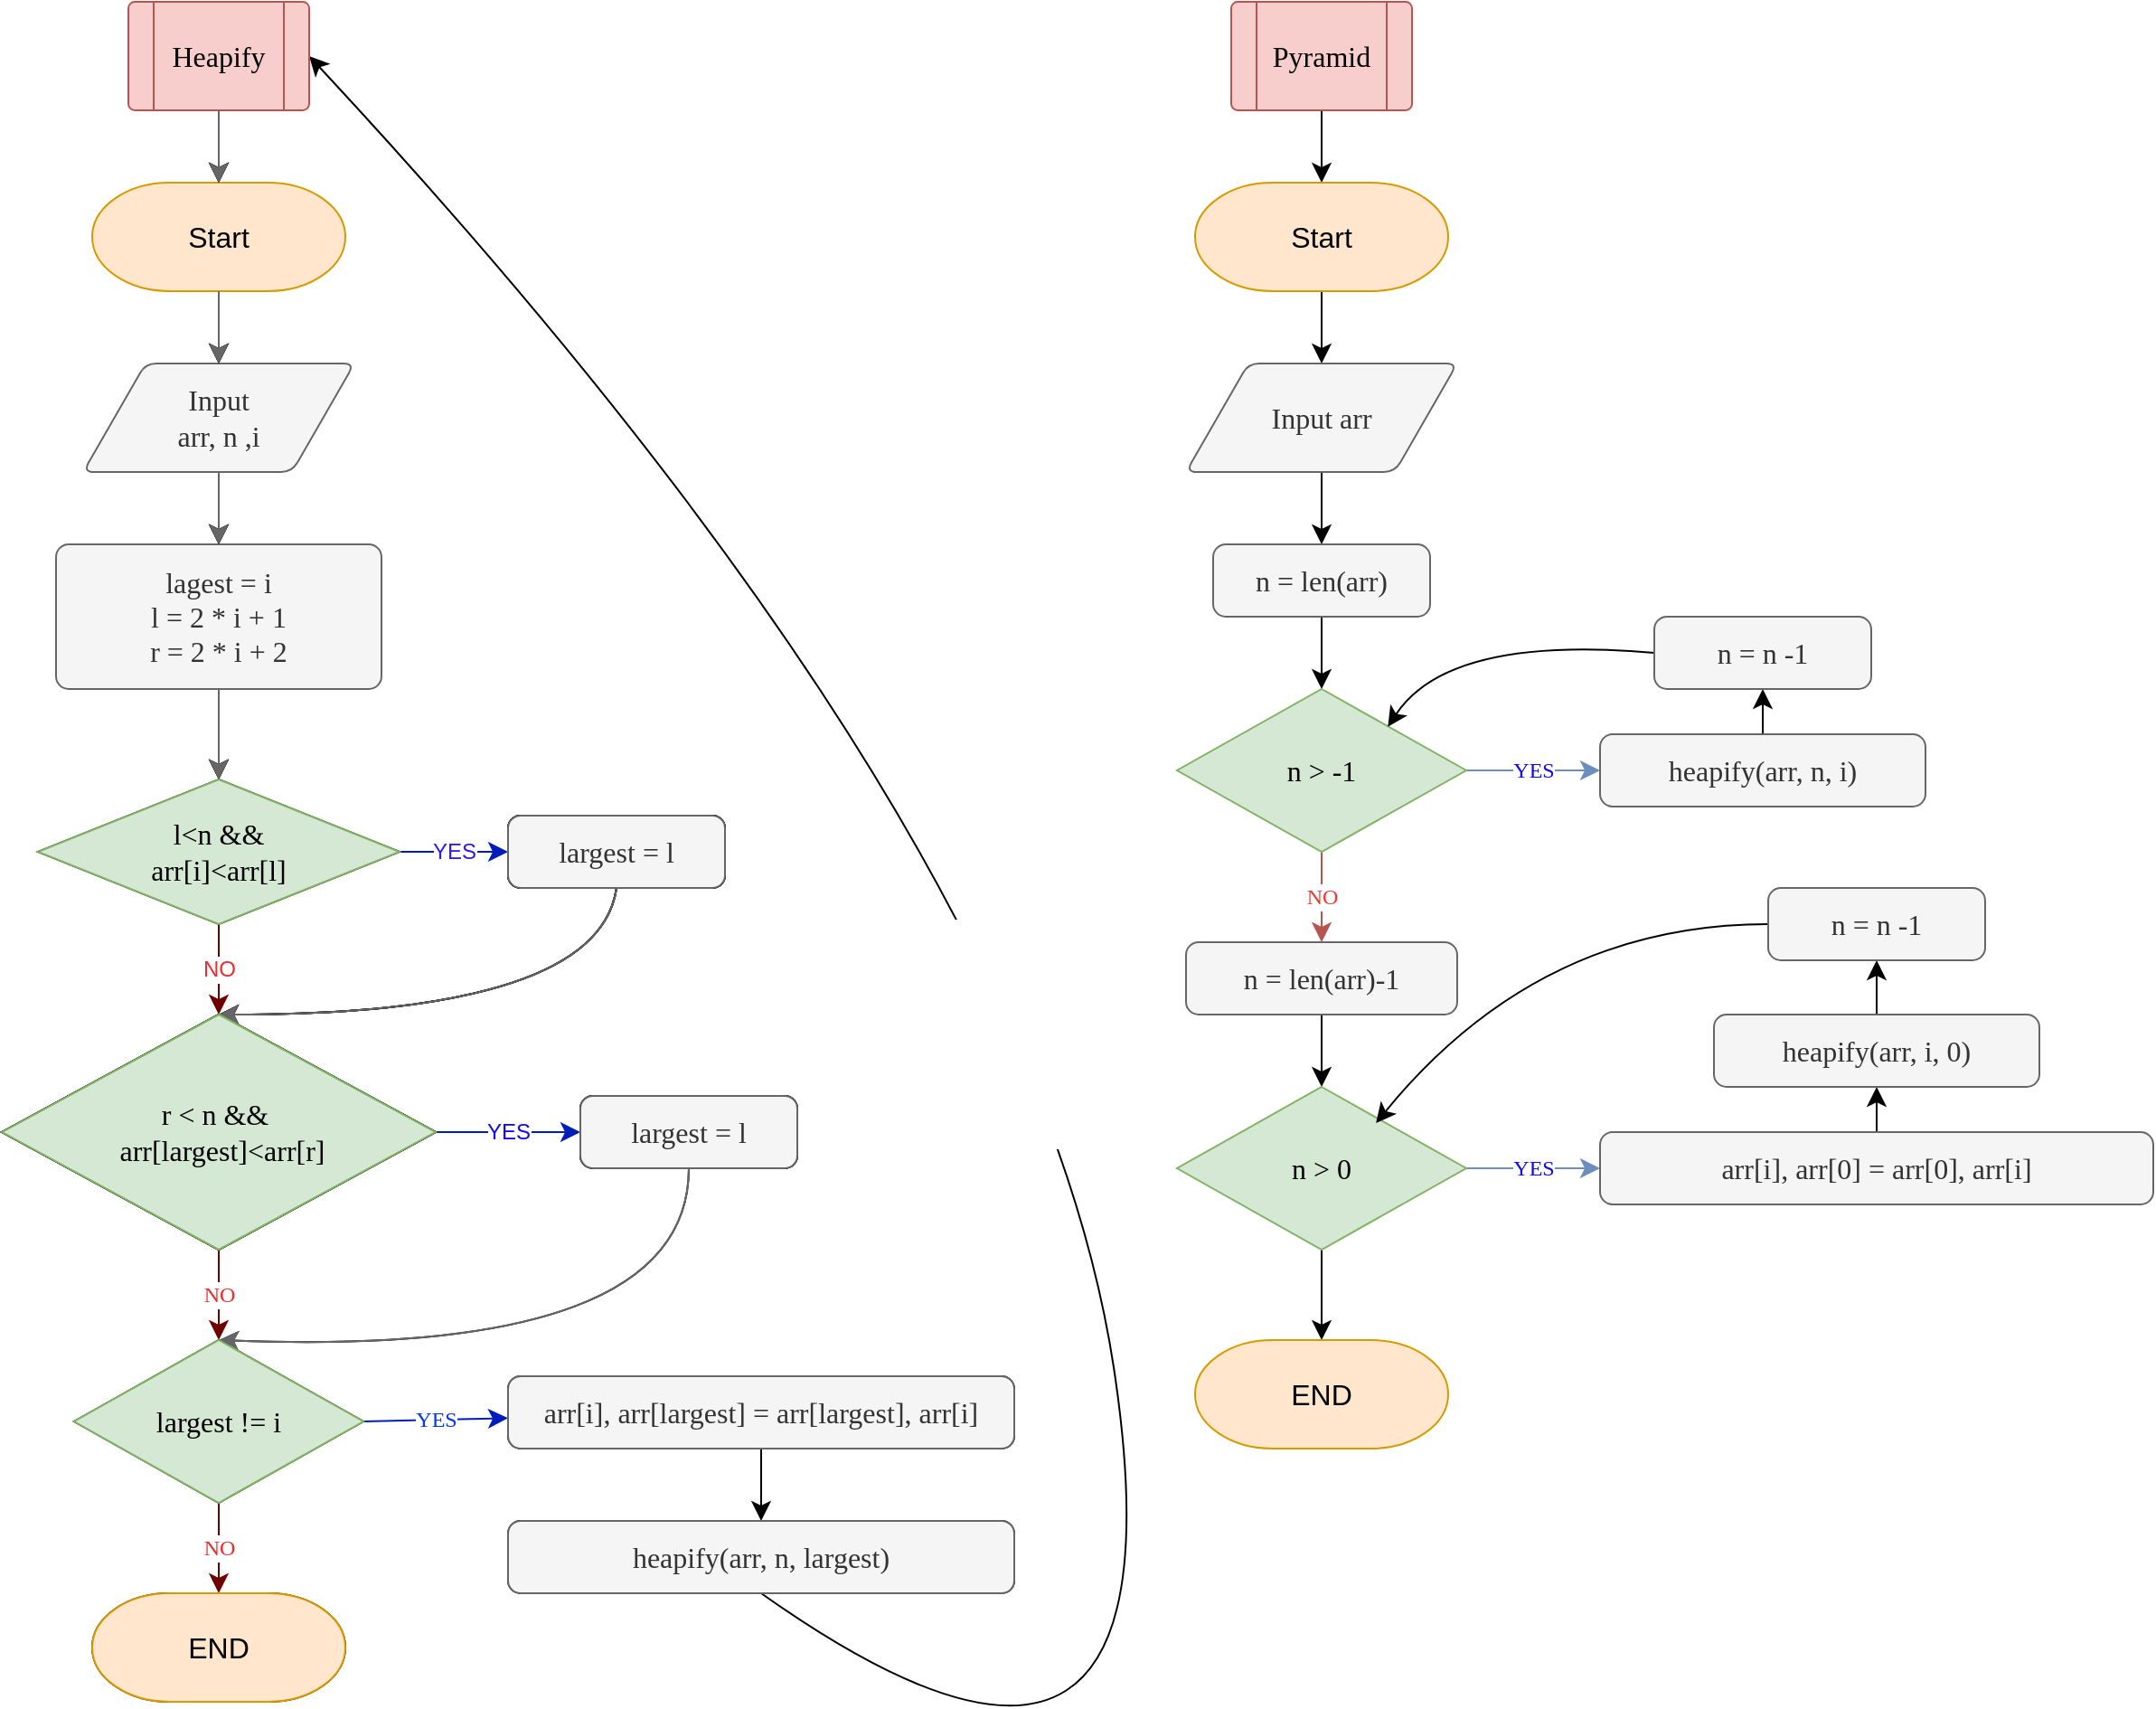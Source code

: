 <mxfile version="20.8.16" type="device"><diagram name="Страница 1" id="ERik4HALhELHMUYc3wik"><mxGraphModel dx="2736" dy="1307" grid="1" gridSize="10" guides="1" tooltips="1" connect="1" arrows="1" fold="1" page="1" pageScale="1" pageWidth="827" pageHeight="1169" math="0" shadow="0"><root><mxCell id="0"/><mxCell id="1" parent="0"/><mxCell id="luOi1I3FsapnikAJsjMC-7" style="edgeStyle=none;curved=1;rounded=1;orthogonalLoop=1;jettySize=auto;html=1;exitX=0.5;exitY=1;exitDx=0;exitDy=0;exitPerimeter=0;fontFamily=Lucida Console;fontSize=12;startSize=8;endSize=8;strokeWidth=1;" edge="1" parent="1" source="luOi1I3FsapnikAJsjMC-3" target="luOi1I3FsapnikAJsjMC-6"><mxGeometry relative="1" as="geometry"/></mxCell><mxCell id="luOi1I3FsapnikAJsjMC-3" value="Start" style="strokeWidth=1;html=1;shape=mxgraph.flowchart.terminator;whiteSpace=wrap;fontSize=16;rounded=1;fillColor=#ffe6cc;strokeColor=#d79b00;" vertex="1" parent="1"><mxGeometry x="-550" y="170" width="140" height="60" as="geometry"/></mxCell><mxCell id="luOi1I3FsapnikAJsjMC-9" style="edgeStyle=none;curved=1;rounded=1;orthogonalLoop=1;jettySize=auto;html=1;exitX=0.5;exitY=1;exitDx=0;exitDy=0;entryX=0.5;entryY=0;entryDx=0;entryDy=0;fontFamily=Lucida Console;fontSize=12;startSize=8;endSize=8;strokeWidth=1;" edge="1" parent="1" source="luOi1I3FsapnikAJsjMC-6" target="luOi1I3FsapnikAJsjMC-8"><mxGeometry relative="1" as="geometry"/></mxCell><mxCell id="luOi1I3FsapnikAJsjMC-6" value="Input&lt;br&gt;arr, n ,i" style="shape=parallelogram;html=1;strokeWidth=1;perimeter=parallelogramPerimeter;whiteSpace=wrap;rounded=1;arcSize=12;size=0.23;fontFamily=Lucida Console;fontSize=16;fillColor=#f5f5f5;strokeColor=#666666;fontColor=#333333;" vertex="1" parent="1"><mxGeometry x="-555" y="270" width="150" height="60" as="geometry"/></mxCell><mxCell id="luOi1I3FsapnikAJsjMC-12" style="edgeStyle=none;curved=1;rounded=1;orthogonalLoop=1;jettySize=auto;html=1;exitX=0.5;exitY=1;exitDx=0;exitDy=0;fontSize=12;startSize=8;endSize=8;strokeWidth=1;" edge="1" parent="1" source="luOi1I3FsapnikAJsjMC-8" target="luOi1I3FsapnikAJsjMC-11"><mxGeometry relative="1" as="geometry"/></mxCell><mxCell id="luOi1I3FsapnikAJsjMC-8" value="lagest = i&lt;br&gt;l = 2 * i + 1&lt;br&gt;r = 2 * i + 2" style="rounded=1;whiteSpace=wrap;html=1;absoluteArcSize=1;arcSize=14;strokeWidth=1;fontFamily=Lucida Console;fontSize=16;fillColor=#f5f5f5;strokeColor=#666666;fontColor=#333333;" vertex="1" parent="1"><mxGeometry x="-570" y="370" width="180" height="80" as="geometry"/></mxCell><mxCell id="luOi1I3FsapnikAJsjMC-14" value="YES" style="edgeStyle=none;curved=1;rounded=1;orthogonalLoop=1;jettySize=auto;html=1;exitX=1;exitY=0.5;exitDx=0;exitDy=0;exitPerimeter=0;fontSize=12;startSize=8;endSize=8;fillColor=#0050ef;strokeColor=#001DBC;fontColor=#301AF0;strokeWidth=1;" edge="1" parent="1" source="luOi1I3FsapnikAJsjMC-11" target="luOi1I3FsapnikAJsjMC-13"><mxGeometry relative="1" as="geometry"/></mxCell><mxCell id="luOi1I3FsapnikAJsjMC-18" value="NO" style="edgeStyle=none;curved=1;rounded=1;orthogonalLoop=1;jettySize=auto;html=1;exitX=0.5;exitY=1;exitDx=0;exitDy=0;exitPerimeter=0;fontSize=12;startSize=8;endSize=8;fillColor=#a20025;strokeColor=#6F0000;fontColor=#F02B2B;strokeWidth=1;" edge="1" parent="1" source="luOi1I3FsapnikAJsjMC-11" target="luOi1I3FsapnikAJsjMC-16"><mxGeometry relative="1" as="geometry"/></mxCell><mxCell id="luOi1I3FsapnikAJsjMC-11" value="&lt;div&gt;l&amp;lt;n &amp;amp;&amp;amp;&lt;/div&gt;&lt;div&gt;arr[i]&amp;lt;arr[l]&lt;/div&gt;" style="strokeWidth=1;html=1;shape=mxgraph.flowchart.decision;whiteSpace=wrap;rounded=1;fontSize=16;fontFamily=Lucida Console;" vertex="1" parent="1"><mxGeometry x="-580" y="500" width="200" height="80" as="geometry"/></mxCell><mxCell id="luOi1I3FsapnikAJsjMC-19" style="edgeStyle=none;curved=1;rounded=1;orthogonalLoop=1;jettySize=auto;html=1;exitX=0.5;exitY=1;exitDx=0;exitDy=0;entryX=0.5;entryY=0;entryDx=0;entryDy=0;entryPerimeter=0;fontSize=12;startSize=8;endSize=8;strokeWidth=1;" edge="1" parent="1" source="luOi1I3FsapnikAJsjMC-13" target="luOi1I3FsapnikAJsjMC-16"><mxGeometry relative="1" as="geometry"><Array as="points"><mxPoint x="-270" y="630"/></Array></mxGeometry></mxCell><mxCell id="luOi1I3FsapnikAJsjMC-13" value="largest = l" style="rounded=1;whiteSpace=wrap;html=1;absoluteArcSize=1;arcSize=14;strokeWidth=1;fontSize=16;fontFamily=Lucida Console;" vertex="1" parent="1"><mxGeometry x="-320" y="520" width="120" height="40" as="geometry"/></mxCell><mxCell id="luOi1I3FsapnikAJsjMC-15" value="YES" style="edgeStyle=none;curved=1;rounded=1;orthogonalLoop=1;jettySize=auto;html=1;exitX=1;exitY=0.5;exitDx=0;exitDy=0;exitPerimeter=0;fontSize=12;startSize=8;endSize=8;fontColor=#110AF0;fillColor=#0050ef;strokeColor=#001DBC;strokeWidth=1;" edge="1" source="luOi1I3FsapnikAJsjMC-16" target="luOi1I3FsapnikAJsjMC-17" parent="1"><mxGeometry relative="1" as="geometry"/></mxCell><mxCell id="luOi1I3FsapnikAJsjMC-22" value="NO" style="edgeStyle=none;curved=1;rounded=1;orthogonalLoop=1;jettySize=auto;html=1;exitX=0.5;exitY=1;exitDx=0;exitDy=0;exitPerimeter=0;strokeWidth=1;fontFamily=Lucida Console;fontSize=12;fontColor=#F02B2B;startSize=8;endSize=8;fillColor=#a20025;strokeColor=#6F0000;" edge="1" parent="1" source="luOi1I3FsapnikAJsjMC-16" target="luOi1I3FsapnikAJsjMC-20"><mxGeometry relative="1" as="geometry"/></mxCell><mxCell id="luOi1I3FsapnikAJsjMC-16" value="&lt;div&gt;r &amp;lt; n &amp;amp;&amp;amp;&amp;nbsp;&lt;/div&gt;&lt;div&gt;&amp;nbsp;arr[largest]&amp;lt;arr[r]&lt;/div&gt;" style="strokeWidth=1;html=1;shape=mxgraph.flowchart.decision;whiteSpace=wrap;rounded=1;fontSize=16;fontFamily=Lucida Console;" vertex="1" parent="1"><mxGeometry x="-600" y="630" width="240" height="130" as="geometry"/></mxCell><mxCell id="luOi1I3FsapnikAJsjMC-21" style="edgeStyle=none;curved=1;rounded=1;orthogonalLoop=1;jettySize=auto;html=1;exitX=0.5;exitY=1;exitDx=0;exitDy=0;entryX=0.5;entryY=0;entryDx=0;entryDy=0;entryPerimeter=0;strokeWidth=1;fontFamily=Lucida Console;fontSize=12;fontColor=#F02B2B;startSize=8;endSize=8;" edge="1" parent="1" source="luOi1I3FsapnikAJsjMC-17" target="luOi1I3FsapnikAJsjMC-20"><mxGeometry relative="1" as="geometry"><Array as="points"><mxPoint x="-220" y="820"/></Array></mxGeometry></mxCell><mxCell id="luOi1I3FsapnikAJsjMC-17" value="largest = l" style="rounded=1;whiteSpace=wrap;html=1;absoluteArcSize=1;arcSize=14;strokeWidth=1;fontSize=16;fontFamily=Lucida Console;" vertex="1" parent="1"><mxGeometry x="-280" y="675" width="120" height="40" as="geometry"/></mxCell><mxCell id="luOi1I3FsapnikAJsjMC-28" value="YES" style="edgeStyle=none;curved=1;rounded=1;orthogonalLoop=1;jettySize=auto;html=1;exitX=1;exitY=0.5;exitDx=0;exitDy=0;exitPerimeter=0;strokeWidth=1;fontFamily=Lucida Console;fontSize=12;fontColor=#0038F0;startSize=8;endSize=8;fillColor=#0050ef;strokeColor=#001DBC;" edge="1" parent="1" source="luOi1I3FsapnikAJsjMC-20" target="luOi1I3FsapnikAJsjMC-23"><mxGeometry relative="1" as="geometry"/></mxCell><mxCell id="luOi1I3FsapnikAJsjMC-31" value="NO" style="edgeStyle=none;curved=1;rounded=1;orthogonalLoop=1;jettySize=auto;html=1;exitX=0.5;exitY=1;exitDx=0;exitDy=0;exitPerimeter=0;strokeWidth=1;fontFamily=Lucida Console;fontSize=12;fontColor=#F02B2B;startSize=8;endSize=8;fillColor=#a20025;strokeColor=#6F0000;" edge="1" parent="1" source="luOi1I3FsapnikAJsjMC-20" target="luOi1I3FsapnikAJsjMC-29"><mxGeometry relative="1" as="geometry"/></mxCell><mxCell id="luOi1I3FsapnikAJsjMC-20" value="&lt;div&gt;largest != i&lt;/div&gt;" style="strokeWidth=1;html=1;shape=mxgraph.flowchart.decision;whiteSpace=wrap;rounded=1;fontSize=16;fontFamily=Lucida Console;" vertex="1" parent="1"><mxGeometry x="-560" y="810" width="160" height="90" as="geometry"/></mxCell><mxCell id="luOi1I3FsapnikAJsjMC-26" style="edgeStyle=none;curved=1;rounded=1;orthogonalLoop=1;jettySize=auto;html=1;exitX=0.5;exitY=1;exitDx=0;exitDy=0;strokeWidth=1;fontFamily=Lucida Console;fontSize=12;fontColor=#F02B2B;startSize=8;endSize=8;" edge="1" parent="1" source="luOi1I3FsapnikAJsjMC-23" target="luOi1I3FsapnikAJsjMC-24"><mxGeometry relative="1" as="geometry"/></mxCell><mxCell id="luOi1I3FsapnikAJsjMC-23" value="arr[i], arr[largest] = arr[largest], arr[i]" style="rounded=1;whiteSpace=wrap;html=1;absoluteArcSize=1;arcSize=14;strokeWidth=1;fontSize=16;fontFamily=Lucida Console;" vertex="1" parent="1"><mxGeometry x="-320" y="830" width="280" height="40" as="geometry"/></mxCell><mxCell id="luOi1I3FsapnikAJsjMC-40" style="edgeStyle=none;curved=1;rounded=1;orthogonalLoop=1;jettySize=auto;html=1;exitX=0.5;exitY=1;exitDx=0;exitDy=0;entryX=1;entryY=0.5;entryDx=0;entryDy=0;strokeWidth=1;fontFamily=Lucida Console;fontSize=12;fontColor=#F0F0F0;startSize=8;endSize=8;" edge="1" parent="1" source="luOi1I3FsapnikAJsjMC-24" target="luOi1I3FsapnikAJsjMC-32"><mxGeometry relative="1" as="geometry"><Array as="points"><mxPoint x="60" y="1120"/><mxPoint x="-30" y="530"/></Array></mxGeometry></mxCell><mxCell id="luOi1I3FsapnikAJsjMC-24" value="&lt;div&gt;heapify(arr, n, largest)&lt;/div&gt;" style="rounded=1;whiteSpace=wrap;html=1;absoluteArcSize=1;arcSize=14;strokeWidth=1;fontSize=16;fontFamily=Lucida Console;" vertex="1" parent="1"><mxGeometry x="-320" y="910" width="280" height="40" as="geometry"/></mxCell><mxCell id="luOi1I3FsapnikAJsjMC-29" value="END" style="strokeWidth=1;html=1;shape=mxgraph.flowchart.terminator;whiteSpace=wrap;fontSize=16;rounded=1;" vertex="1" parent="1"><mxGeometry x="-550" y="950" width="140" height="60" as="geometry"/></mxCell><mxCell id="luOi1I3FsapnikAJsjMC-36" style="edgeStyle=none;curved=1;rounded=1;orthogonalLoop=1;jettySize=auto;html=1;exitX=0.5;exitY=1;exitDx=0;exitDy=0;strokeWidth=1;fontFamily=Lucida Console;fontSize=12;fontColor=#F02B2B;startSize=8;endSize=8;" edge="1" parent="1" source="luOi1I3FsapnikAJsjMC-32" target="luOi1I3FsapnikAJsjMC-3"><mxGeometry relative="1" as="geometry"/></mxCell><mxCell id="luOi1I3FsapnikAJsjMC-32" value="" style="verticalLabelPosition=bottom;verticalAlign=top;html=1;shape=process;whiteSpace=wrap;rounded=1;size=0.14;arcSize=6;strokeWidth=1;fontFamily=Lucida Console;fontSize=16;fillColor=#f8cecc;strokeColor=#b85450;" vertex="1" parent="1"><mxGeometry x="-530" y="70" width="100" height="60" as="geometry"/></mxCell><mxCell id="luOi1I3FsapnikAJsjMC-38" value="Heapify" style="text;strokeColor=none;fillColor=none;html=1;align=center;verticalAlign=middle;whiteSpace=wrap;rounded=0;fontSize=16;fontFamily=Lucida Console;fontColor=#000000;" vertex="1" parent="1"><mxGeometry x="-510" y="85" width="60" height="30" as="geometry"/></mxCell><mxCell id="luOi1I3FsapnikAJsjMC-41" style="edgeStyle=none;curved=1;rounded=1;orthogonalLoop=1;jettySize=auto;html=1;exitX=0.5;exitY=1;exitDx=0;exitDy=0;exitPerimeter=0;fontFamily=Lucida Console;fontSize=12;startSize=8;endSize=8;strokeWidth=1;" edge="1" parent="1"><mxGeometry relative="1" as="geometry"><mxPoint x="-480" y="230" as="sourcePoint"/><mxPoint x="-480" y="270" as="targetPoint"/></mxGeometry></mxCell><mxCell id="luOi1I3FsapnikAJsjMC-42" style="edgeStyle=none;curved=1;rounded=1;orthogonalLoop=1;jettySize=auto;html=1;exitX=0.5;exitY=1;exitDx=0;exitDy=0;entryX=0.5;entryY=0;entryDx=0;entryDy=0;fontFamily=Lucida Console;fontSize=12;startSize=8;endSize=8;strokeWidth=1;" edge="1" parent="1"><mxGeometry relative="1" as="geometry"><mxPoint x="-480" y="330" as="sourcePoint"/><mxPoint x="-480" y="370" as="targetPoint"/></mxGeometry></mxCell><mxCell id="luOi1I3FsapnikAJsjMC-43" style="edgeStyle=none;curved=1;rounded=1;orthogonalLoop=1;jettySize=auto;html=1;exitX=0.5;exitY=1;exitDx=0;exitDy=0;fontSize=12;startSize=8;endSize=8;strokeWidth=1;" edge="1" parent="1"><mxGeometry relative="1" as="geometry"><mxPoint x="-480" y="450" as="sourcePoint"/><mxPoint x="-480" y="500" as="targetPoint"/></mxGeometry></mxCell><mxCell id="luOi1I3FsapnikAJsjMC-44" style="edgeStyle=none;curved=1;rounded=1;orthogonalLoop=1;jettySize=auto;html=1;exitX=0.5;exitY=1;exitDx=0;exitDy=0;strokeWidth=1;fontFamily=Lucida Console;fontSize=12;fontColor=#F02B2B;startSize=8;endSize=8;" edge="1" parent="1"><mxGeometry relative="1" as="geometry"><mxPoint x="-480" y="130" as="sourcePoint"/><mxPoint x="-480" y="170" as="targetPoint"/></mxGeometry></mxCell><mxCell id="luOi1I3FsapnikAJsjMC-45" value="largest = l" style="rounded=1;whiteSpace=wrap;html=1;absoluteArcSize=1;arcSize=14;strokeWidth=1;fontSize=16;fontFamily=Lucida Console;" vertex="1" parent="1"><mxGeometry x="-320" y="520" width="120" height="40" as="geometry"/></mxCell><mxCell id="luOi1I3FsapnikAJsjMC-46" style="edgeStyle=none;curved=1;rounded=1;orthogonalLoop=1;jettySize=auto;html=1;exitX=0.5;exitY=1;exitDx=0;exitDy=0;entryX=0.5;entryY=0;entryDx=0;entryDy=0;entryPerimeter=0;fontSize=12;startSize=8;endSize=8;strokeWidth=1;" edge="1" source="luOi1I3FsapnikAJsjMC-45" target="luOi1I3FsapnikAJsjMC-47" parent="1"><mxGeometry relative="1" as="geometry"><Array as="points"><mxPoint x="-270" y="630"/></Array></mxGeometry></mxCell><mxCell id="luOi1I3FsapnikAJsjMC-47" value="&lt;div&gt;r &amp;lt; n &amp;amp;&amp;amp;&amp;nbsp;&lt;/div&gt;&lt;div&gt;&amp;nbsp;arr[largest]&amp;lt;arr[r]&lt;/div&gt;" style="strokeWidth=1;html=1;shape=mxgraph.flowchart.decision;whiteSpace=wrap;rounded=1;fontSize=16;fontFamily=Lucida Console;" vertex="1" parent="1"><mxGeometry x="-600" y="630" width="240" height="130" as="geometry"/></mxCell><mxCell id="luOi1I3FsapnikAJsjMC-48" style="edgeStyle=none;curved=1;rounded=1;orthogonalLoop=1;jettySize=auto;html=1;exitX=0.5;exitY=1;exitDx=0;exitDy=0;exitPerimeter=0;fontFamily=Lucida Console;fontSize=12;startSize=8;endSize=8;strokeWidth=1;" edge="1" parent="1"><mxGeometry relative="1" as="geometry"><mxPoint x="-480" y="230" as="sourcePoint"/><mxPoint x="-480" y="270" as="targetPoint"/></mxGeometry></mxCell><mxCell id="luOi1I3FsapnikAJsjMC-49" style="edgeStyle=none;curved=1;rounded=1;orthogonalLoop=1;jettySize=auto;html=1;exitX=0.5;exitY=1;exitDx=0;exitDy=0;entryX=0.5;entryY=0;entryDx=0;entryDy=0;fontFamily=Lucida Console;fontSize=12;startSize=8;endSize=8;strokeWidth=1;" edge="1" parent="1"><mxGeometry relative="1" as="geometry"><mxPoint x="-480" y="330" as="sourcePoint"/><mxPoint x="-480" y="370" as="targetPoint"/></mxGeometry></mxCell><mxCell id="luOi1I3FsapnikAJsjMC-50" style="edgeStyle=none;curved=1;rounded=1;orthogonalLoop=1;jettySize=auto;html=1;exitX=0.5;exitY=1;exitDx=0;exitDy=0;fontSize=12;startSize=8;endSize=8;strokeWidth=1;" edge="1" parent="1"><mxGeometry relative="1" as="geometry"><mxPoint x="-480" y="450" as="sourcePoint"/><mxPoint x="-480" y="500" as="targetPoint"/></mxGeometry></mxCell><mxCell id="luOi1I3FsapnikAJsjMC-51" style="edgeStyle=none;curved=1;rounded=1;orthogonalLoop=1;jettySize=auto;html=1;exitX=0.5;exitY=1;exitDx=0;exitDy=0;strokeWidth=1;fontFamily=Lucida Console;fontSize=12;fontColor=#F02B2B;startSize=8;endSize=8;" edge="1" parent="1"><mxGeometry relative="1" as="geometry"><mxPoint x="-480" y="130" as="sourcePoint"/><mxPoint x="-480" y="170" as="targetPoint"/></mxGeometry></mxCell><mxCell id="luOi1I3FsapnikAJsjMC-52" value="largest = l" style="rounded=1;whiteSpace=wrap;html=1;absoluteArcSize=1;arcSize=14;strokeWidth=1;fontSize=16;fontFamily=Lucida Console;" vertex="1" parent="1"><mxGeometry x="-320" y="520" width="120" height="40" as="geometry"/></mxCell><mxCell id="luOi1I3FsapnikAJsjMC-53" style="edgeStyle=none;curved=1;rounded=1;orthogonalLoop=1;jettySize=auto;html=1;exitX=0.5;exitY=1;exitDx=0;exitDy=0;entryX=0.5;entryY=0;entryDx=0;entryDy=0;entryPerimeter=0;fontSize=12;startSize=8;endSize=8;strokeWidth=1;" edge="1" source="luOi1I3FsapnikAJsjMC-52" target="luOi1I3FsapnikAJsjMC-54" parent="1"><mxGeometry relative="1" as="geometry"><Array as="points"><mxPoint x="-270" y="630"/></Array></mxGeometry></mxCell><mxCell id="luOi1I3FsapnikAJsjMC-54" value="&lt;div&gt;r &amp;lt; n &amp;amp;&amp;amp;&amp;nbsp;&lt;/div&gt;&lt;div&gt;&amp;nbsp;arr[largest]&amp;lt;arr[r]&lt;/div&gt;" style="strokeWidth=1;html=1;shape=mxgraph.flowchart.decision;whiteSpace=wrap;rounded=1;fontSize=16;fontFamily=Lucida Console;" vertex="1" parent="1"><mxGeometry x="-600" y="630" width="240" height="130" as="geometry"/></mxCell><mxCell id="luOi1I3FsapnikAJsjMC-55" value="largest = l" style="rounded=1;whiteSpace=wrap;html=1;absoluteArcSize=1;arcSize=14;strokeWidth=1;fontSize=16;fontFamily=Lucida Console;" vertex="1" parent="1"><mxGeometry x="-280" y="675" width="120" height="40" as="geometry"/></mxCell><mxCell id="luOi1I3FsapnikAJsjMC-56" style="edgeStyle=none;curved=1;rounded=1;orthogonalLoop=1;jettySize=auto;html=1;exitX=0.5;exitY=1;exitDx=0;exitDy=0;exitPerimeter=0;fontFamily=Lucida Console;fontSize=12;startSize=8;endSize=8;strokeWidth=1;fillColor=#f5f5f5;strokeColor=#666666;" edge="1" parent="1"><mxGeometry relative="1" as="geometry"><mxPoint x="-480" y="230" as="sourcePoint"/><mxPoint x="-480" y="270" as="targetPoint"/></mxGeometry></mxCell><mxCell id="luOi1I3FsapnikAJsjMC-57" style="edgeStyle=none;curved=1;rounded=1;orthogonalLoop=1;jettySize=auto;html=1;exitX=0.5;exitY=1;exitDx=0;exitDy=0;entryX=0.5;entryY=0;entryDx=0;entryDy=0;fontFamily=Lucida Console;fontSize=12;startSize=8;endSize=8;strokeWidth=1;fillColor=#f5f5f5;strokeColor=#666666;" edge="1" parent="1"><mxGeometry relative="1" as="geometry"><mxPoint x="-480" y="330" as="sourcePoint"/><mxPoint x="-480" y="370" as="targetPoint"/></mxGeometry></mxCell><mxCell id="luOi1I3FsapnikAJsjMC-58" style="edgeStyle=none;curved=1;rounded=1;orthogonalLoop=1;jettySize=auto;html=1;exitX=0.5;exitY=1;exitDx=0;exitDy=0;fontSize=12;startSize=8;endSize=8;strokeWidth=1;fillColor=#f5f5f5;strokeColor=#666666;" edge="1" parent="1"><mxGeometry relative="1" as="geometry"><mxPoint x="-480" y="450" as="sourcePoint"/><mxPoint x="-480" y="500" as="targetPoint"/></mxGeometry></mxCell><mxCell id="luOi1I3FsapnikAJsjMC-59" style="edgeStyle=none;curved=1;rounded=1;orthogonalLoop=1;jettySize=auto;html=1;exitX=0.5;exitY=1;exitDx=0;exitDy=0;strokeWidth=1;fontFamily=Lucida Console;fontSize=12;fontColor=#F02B2B;startSize=8;endSize=8;fillColor=#f5f5f5;strokeColor=#666666;" edge="1" parent="1"><mxGeometry relative="1" as="geometry"><mxPoint x="-480" y="130" as="sourcePoint"/><mxPoint x="-480" y="170" as="targetPoint"/></mxGeometry></mxCell><mxCell id="luOi1I3FsapnikAJsjMC-60" value="largest = l" style="rounded=1;whiteSpace=wrap;html=1;absoluteArcSize=1;arcSize=14;strokeWidth=1;fontSize=16;fontFamily=Lucida Console;fillColor=#f5f5f5;strokeColor=#666666;fontColor=#333333;" vertex="1" parent="1"><mxGeometry x="-320" y="520" width="120" height="40" as="geometry"/></mxCell><mxCell id="luOi1I3FsapnikAJsjMC-61" style="edgeStyle=none;curved=1;rounded=1;orthogonalLoop=1;jettySize=auto;html=1;exitX=0.5;exitY=1;exitDx=0;exitDy=0;entryX=0.5;entryY=0;entryDx=0;entryDy=0;entryPerimeter=0;fontSize=12;startSize=8;endSize=8;strokeWidth=1;fillColor=#f5f5f5;strokeColor=#666666;" edge="1" source="luOi1I3FsapnikAJsjMC-60" target="luOi1I3FsapnikAJsjMC-62" parent="1"><mxGeometry relative="1" as="geometry"><Array as="points"><mxPoint x="-270" y="630"/></Array></mxGeometry></mxCell><mxCell id="luOi1I3FsapnikAJsjMC-62" value="&lt;div&gt;r &amp;lt; n &amp;amp;&amp;amp;&amp;nbsp;&lt;/div&gt;&lt;div&gt;&amp;nbsp;arr[largest]&amp;lt;arr[r]&lt;/div&gt;" style="strokeWidth=1;html=1;shape=mxgraph.flowchart.decision;whiteSpace=wrap;rounded=1;fontSize=16;fontFamily=Lucida Console;fillColor=#d5e8d4;strokeColor=#82b366;" vertex="1" parent="1"><mxGeometry x="-600" y="630" width="240" height="130" as="geometry"/></mxCell><mxCell id="luOi1I3FsapnikAJsjMC-63" value="largest = l" style="rounded=1;whiteSpace=wrap;html=1;absoluteArcSize=1;arcSize=14;strokeWidth=1;fontSize=16;fontFamily=Lucida Console;fillColor=#f5f5f5;strokeColor=#666666;fontColor=#333333;" vertex="1" parent="1"><mxGeometry x="-280" y="675" width="120" height="40" as="geometry"/></mxCell><mxCell id="luOi1I3FsapnikAJsjMC-64" style="edgeStyle=none;curved=1;rounded=1;orthogonalLoop=1;jettySize=auto;html=1;exitX=0.5;exitY=1;exitDx=0;exitDy=0;entryX=0.5;entryY=0;entryDx=0;entryDy=0;entryPerimeter=0;strokeWidth=1;fontFamily=Lucida Console;fontSize=12;fontColor=#F02B2B;startSize=8;endSize=8;fillColor=#f5f5f5;strokeColor=#666666;" edge="1" target="luOi1I3FsapnikAJsjMC-65" parent="1"><mxGeometry relative="1" as="geometry"><mxPoint x="-220" y="715" as="sourcePoint"/><Array as="points"><mxPoint x="-220" y="820"/></Array></mxGeometry></mxCell><mxCell id="luOi1I3FsapnikAJsjMC-65" value="&lt;div&gt;largest != i&lt;/div&gt;" style="strokeWidth=1;html=1;shape=mxgraph.flowchart.decision;whiteSpace=wrap;rounded=1;fontSize=16;fontFamily=Lucida Console;fillColor=#d5e8d4;strokeColor=#82b366;" vertex="1" parent="1"><mxGeometry x="-560" y="810" width="160" height="90" as="geometry"/></mxCell><mxCell id="luOi1I3FsapnikAJsjMC-66" value="arr[i], arr[largest] = arr[largest], arr[i]" style="rounded=1;whiteSpace=wrap;html=1;absoluteArcSize=1;arcSize=14;strokeWidth=1;fontSize=16;fontFamily=Lucida Console;fillColor=#f5f5f5;strokeColor=#666666;fontColor=#333333;" vertex="1" parent="1"><mxGeometry x="-320" y="830" width="280" height="40" as="geometry"/></mxCell><mxCell id="luOi1I3FsapnikAJsjMC-67" value="&lt;div&gt;heapify(arr, n, largest)&lt;/div&gt;" style="rounded=1;whiteSpace=wrap;html=1;absoluteArcSize=1;arcSize=14;strokeWidth=1;fontSize=16;fontFamily=Lucida Console;fillColor=#f5f5f5;strokeColor=#666666;fontColor=#333333;" vertex="1" parent="1"><mxGeometry x="-320" y="910" width="280" height="40" as="geometry"/></mxCell><mxCell id="luOi1I3FsapnikAJsjMC-68" value="END" style="strokeWidth=1;html=1;shape=mxgraph.flowchart.terminator;whiteSpace=wrap;fontSize=16;rounded=1;fillColor=#ffe6cc;strokeColor=#d79b00;" vertex="1" parent="1"><mxGeometry x="-550" y="950" width="140" height="60" as="geometry"/></mxCell><mxCell id="luOi1I3FsapnikAJsjMC-69" value="&lt;div&gt;l&amp;lt;n &amp;amp;&amp;amp;&lt;/div&gt;&lt;div&gt;arr[i]&amp;lt;arr[l]&lt;/div&gt;" style="strokeWidth=1;html=1;shape=mxgraph.flowchart.decision;whiteSpace=wrap;rounded=1;fontSize=16;fontFamily=Lucida Console;fillColor=#d5e8d4;strokeColor=#82b366;" vertex="1" parent="1"><mxGeometry x="-580" y="500" width="200" height="80" as="geometry"/></mxCell><mxCell id="luOi1I3FsapnikAJsjMC-76" style="edgeStyle=none;curved=1;rounded=1;orthogonalLoop=1;jettySize=auto;html=1;exitX=0.5;exitY=1;exitDx=0;exitDy=0;strokeWidth=1;fontFamily=Lucida Console;fontSize=12;fontColor=#000000;startSize=8;endSize=8;" edge="1" parent="1" source="luOi1I3FsapnikAJsjMC-71" target="luOi1I3FsapnikAJsjMC-73"><mxGeometry relative="1" as="geometry"/></mxCell><mxCell id="luOi1I3FsapnikAJsjMC-71" value="" style="verticalLabelPosition=bottom;verticalAlign=top;html=1;shape=process;whiteSpace=wrap;rounded=1;size=0.14;arcSize=6;strokeWidth=1;fontFamily=Lucida Console;fontSize=16;fillColor=#f8cecc;strokeColor=#b85450;" vertex="1" parent="1"><mxGeometry x="80" y="70" width="100" height="60" as="geometry"/></mxCell><mxCell id="luOi1I3FsapnikAJsjMC-72" value="Pyramid" style="text;strokeColor=none;fillColor=none;html=1;align=center;verticalAlign=middle;whiteSpace=wrap;rounded=0;fontSize=16;fontFamily=Lucida Console;fontColor=#000000;" vertex="1" parent="1"><mxGeometry x="100" y="85" width="60" height="30" as="geometry"/></mxCell><mxCell id="luOi1I3FsapnikAJsjMC-77" style="edgeStyle=none;curved=1;rounded=1;orthogonalLoop=1;jettySize=auto;html=1;exitX=0.5;exitY=1;exitDx=0;exitDy=0;exitPerimeter=0;strokeWidth=1;fontFamily=Lucida Console;fontSize=12;fontColor=#000000;startSize=8;endSize=8;" edge="1" parent="1" source="luOi1I3FsapnikAJsjMC-73" target="luOi1I3FsapnikAJsjMC-74"><mxGeometry relative="1" as="geometry"/></mxCell><mxCell id="luOi1I3FsapnikAJsjMC-73" value="Start" style="strokeWidth=1;html=1;shape=mxgraph.flowchart.terminator;whiteSpace=wrap;fontSize=16;rounded=1;fillColor=#ffe6cc;strokeColor=#d79b00;" vertex="1" parent="1"><mxGeometry x="60" y="170" width="140" height="60" as="geometry"/></mxCell><mxCell id="luOi1I3FsapnikAJsjMC-78" style="edgeStyle=none;curved=1;rounded=1;orthogonalLoop=1;jettySize=auto;html=1;exitX=0.5;exitY=1;exitDx=0;exitDy=0;strokeWidth=1;fontFamily=Lucida Console;fontSize=12;fontColor=#000000;startSize=8;endSize=8;" edge="1" parent="1" source="luOi1I3FsapnikAJsjMC-74" target="luOi1I3FsapnikAJsjMC-75"><mxGeometry relative="1" as="geometry"/></mxCell><mxCell id="luOi1I3FsapnikAJsjMC-74" value="Input arr" style="shape=parallelogram;html=1;strokeWidth=1;perimeter=parallelogramPerimeter;whiteSpace=wrap;rounded=1;arcSize=12;size=0.23;fontFamily=Lucida Console;fontSize=16;fillColor=#f5f5f5;strokeColor=#666666;fontColor=#333333;" vertex="1" parent="1"><mxGeometry x="55" y="270" width="150" height="60" as="geometry"/></mxCell><mxCell id="luOi1I3FsapnikAJsjMC-80" style="edgeStyle=none;curved=1;rounded=1;orthogonalLoop=1;jettySize=auto;html=1;exitX=0.5;exitY=1;exitDx=0;exitDy=0;entryX=0.5;entryY=0;entryDx=0;entryDy=0;entryPerimeter=0;strokeWidth=1;fontFamily=Lucida Console;fontSize=12;fontColor=#000000;startSize=8;endSize=8;" edge="1" parent="1" source="luOi1I3FsapnikAJsjMC-75" target="luOi1I3FsapnikAJsjMC-79"><mxGeometry relative="1" as="geometry"/></mxCell><mxCell id="luOi1I3FsapnikAJsjMC-75" value="n = len(arr)" style="rounded=1;whiteSpace=wrap;html=1;absoluteArcSize=1;arcSize=14;strokeWidth=1;fontSize=16;fontFamily=Lucida Console;fillColor=#f5f5f5;strokeColor=#666666;fontColor=#333333;" vertex="1" parent="1"><mxGeometry x="70" y="370" width="120" height="40" as="geometry"/></mxCell><mxCell id="luOi1I3FsapnikAJsjMC-84" value="YES" style="edgeStyle=none;curved=1;rounded=1;orthogonalLoop=1;jettySize=auto;html=1;exitX=1;exitY=0.5;exitDx=0;exitDy=0;exitPerimeter=0;strokeWidth=1;fontFamily=Lucida Console;fontSize=12;fontColor=#110AF0;startSize=8;endSize=8;fillColor=#dae8fc;strokeColor=#6c8ebf;" edge="1" parent="1" source="luOi1I3FsapnikAJsjMC-79" target="luOi1I3FsapnikAJsjMC-81"><mxGeometry relative="1" as="geometry"/></mxCell><mxCell id="luOi1I3FsapnikAJsjMC-88" value="NO" style="edgeStyle=none;curved=1;rounded=1;orthogonalLoop=1;jettySize=auto;html=1;exitX=0.5;exitY=1;exitDx=0;exitDy=0;exitPerimeter=0;strokeWidth=1;fontFamily=Lucida Console;fontSize=12;fontColor=#F03932;startSize=8;endSize=8;fillColor=#f8cecc;strokeColor=#b85450;" edge="1" parent="1" source="luOi1I3FsapnikAJsjMC-79" target="luOi1I3FsapnikAJsjMC-87"><mxGeometry relative="1" as="geometry"/></mxCell><mxCell id="luOi1I3FsapnikAJsjMC-79" value="&lt;div&gt;n &amp;gt; -1&lt;/div&gt;" style="strokeWidth=1;html=1;shape=mxgraph.flowchart.decision;whiteSpace=wrap;rounded=1;fontSize=16;fontFamily=Lucida Console;fillColor=#d5e8d4;strokeColor=#82b366;" vertex="1" parent="1"><mxGeometry x="50" y="450" width="160" height="90" as="geometry"/></mxCell><mxCell id="luOi1I3FsapnikAJsjMC-83" style="edgeStyle=none;curved=1;rounded=1;orthogonalLoop=1;jettySize=auto;html=1;exitX=0.5;exitY=0;exitDx=0;exitDy=0;strokeWidth=1;fontFamily=Lucida Console;fontSize=12;fontColor=#000000;startSize=8;endSize=8;" edge="1" parent="1" source="luOi1I3FsapnikAJsjMC-81" target="luOi1I3FsapnikAJsjMC-82"><mxGeometry relative="1" as="geometry"/></mxCell><mxCell id="luOi1I3FsapnikAJsjMC-81" value="heapify(arr, n, i)" style="rounded=1;whiteSpace=wrap;html=1;absoluteArcSize=1;arcSize=14;strokeWidth=1;fontSize=16;fontFamily=Lucida Console;fillColor=#f5f5f5;strokeColor=#666666;fontColor=#333333;" vertex="1" parent="1"><mxGeometry x="284" y="475" width="180" height="40" as="geometry"/></mxCell><mxCell id="luOi1I3FsapnikAJsjMC-86" style="edgeStyle=none;curved=1;rounded=1;orthogonalLoop=1;jettySize=auto;html=1;exitX=0;exitY=0.5;exitDx=0;exitDy=0;entryX=0.729;entryY=0.232;entryDx=0;entryDy=0;entryPerimeter=0;strokeWidth=1;fontFamily=Lucida Console;fontSize=12;fontColor=#F02B2B;startSize=8;endSize=8;" edge="1" parent="1" source="luOi1I3FsapnikAJsjMC-82" target="luOi1I3FsapnikAJsjMC-79"><mxGeometry relative="1" as="geometry"><Array as="points"><mxPoint x="200" y="420"/></Array></mxGeometry></mxCell><mxCell id="luOi1I3FsapnikAJsjMC-82" value="n = n -1" style="rounded=1;whiteSpace=wrap;html=1;absoluteArcSize=1;arcSize=14;strokeWidth=1;fontSize=16;fontFamily=Lucida Console;fillColor=#f5f5f5;strokeColor=#666666;fontColor=#333333;" vertex="1" parent="1"><mxGeometry x="314" y="410" width="120" height="40" as="geometry"/></mxCell><mxCell id="luOi1I3FsapnikAJsjMC-90" style="edgeStyle=none;curved=1;rounded=1;orthogonalLoop=1;jettySize=auto;html=1;exitX=0.5;exitY=1;exitDx=0;exitDy=0;strokeWidth=1;fontFamily=Lucida Console;fontSize=12;fontColor=#110AF0;startSize=8;endSize=8;" edge="1" parent="1" source="luOi1I3FsapnikAJsjMC-87" target="luOi1I3FsapnikAJsjMC-89"><mxGeometry relative="1" as="geometry"/></mxCell><mxCell id="luOi1I3FsapnikAJsjMC-87" value="n = len(arr)-1" style="rounded=1;whiteSpace=wrap;html=1;absoluteArcSize=1;arcSize=14;strokeWidth=1;fontSize=16;fontFamily=Lucida Console;fillColor=#f5f5f5;strokeColor=#666666;fontColor=#333333;" vertex="1" parent="1"><mxGeometry x="55" y="590" width="150" height="40" as="geometry"/></mxCell><mxCell id="luOi1I3FsapnikAJsjMC-95" value="YES" style="edgeStyle=none;curved=1;rounded=1;orthogonalLoop=1;jettySize=auto;html=1;exitX=1;exitY=0.5;exitDx=0;exitDy=0;exitPerimeter=0;strokeWidth=1;fontFamily=Lucida Console;fontSize=12;fontColor=#110AF0;startSize=8;endSize=8;fillColor=#dae8fc;strokeColor=#6c8ebf;" edge="1" parent="1" source="luOi1I3FsapnikAJsjMC-89" target="luOi1I3FsapnikAJsjMC-91"><mxGeometry relative="1" as="geometry"/></mxCell><mxCell id="luOi1I3FsapnikAJsjMC-100" style="edgeStyle=none;curved=1;rounded=1;orthogonalLoop=1;jettySize=auto;html=1;exitX=0.5;exitY=1;exitDx=0;exitDy=0;exitPerimeter=0;strokeWidth=1;fontFamily=Lucida Console;fontSize=12;fontColor=#110AF0;startSize=8;endSize=8;" edge="1" parent="1" source="luOi1I3FsapnikAJsjMC-89" target="luOi1I3FsapnikAJsjMC-99"><mxGeometry relative="1" as="geometry"/></mxCell><mxCell id="luOi1I3FsapnikAJsjMC-89" value="&lt;div&gt;n &amp;gt; 0&lt;/div&gt;" style="strokeWidth=1;html=1;shape=mxgraph.flowchart.decision;whiteSpace=wrap;rounded=1;fontSize=16;fontFamily=Lucida Console;fillColor=#d5e8d4;strokeColor=#82b366;" vertex="1" parent="1"><mxGeometry x="50" y="670" width="160" height="90" as="geometry"/></mxCell><mxCell id="luOi1I3FsapnikAJsjMC-93" style="edgeStyle=none;curved=1;rounded=1;orthogonalLoop=1;jettySize=auto;html=1;exitX=0.5;exitY=0;exitDx=0;exitDy=0;strokeWidth=1;fontFamily=Lucida Console;fontSize=12;fontColor=#110AF0;startSize=8;endSize=8;" edge="1" parent="1" source="luOi1I3FsapnikAJsjMC-91" target="luOi1I3FsapnikAJsjMC-92"><mxGeometry relative="1" as="geometry"/></mxCell><mxCell id="luOi1I3FsapnikAJsjMC-91" value="&lt;div&gt;arr[i], arr[0] = arr[0], arr[i]&lt;/div&gt;" style="rounded=1;whiteSpace=wrap;html=1;absoluteArcSize=1;arcSize=14;strokeWidth=1;fontSize=16;fontFamily=Lucida Console;fillColor=#f5f5f5;strokeColor=#666666;fontColor=#333333;" vertex="1" parent="1"><mxGeometry x="284" y="695" width="306" height="40" as="geometry"/></mxCell><mxCell id="luOi1I3FsapnikAJsjMC-98" style="edgeStyle=none;curved=1;rounded=1;orthogonalLoop=1;jettySize=auto;html=1;exitX=0.5;exitY=0;exitDx=0;exitDy=0;strokeWidth=1;fontFamily=Lucida Console;fontSize=12;fontColor=#110AF0;startSize=8;endSize=8;" edge="1" parent="1" source="luOi1I3FsapnikAJsjMC-92" target="luOi1I3FsapnikAJsjMC-96"><mxGeometry relative="1" as="geometry"/></mxCell><mxCell id="luOi1I3FsapnikAJsjMC-92" value="heapify(arr, i, 0)" style="rounded=1;whiteSpace=wrap;html=1;absoluteArcSize=1;arcSize=14;strokeWidth=1;fontSize=16;fontFamily=Lucida Console;fillColor=#f5f5f5;strokeColor=#666666;fontColor=#333333;" vertex="1" parent="1"><mxGeometry x="347" y="630" width="180" height="40" as="geometry"/></mxCell><mxCell id="luOi1I3FsapnikAJsjMC-97" style="edgeStyle=none;curved=1;rounded=1;orthogonalLoop=1;jettySize=auto;html=1;exitX=0;exitY=0.5;exitDx=0;exitDy=0;entryX=0.688;entryY=0.222;entryDx=0;entryDy=0;entryPerimeter=0;strokeWidth=1;fontFamily=Lucida Console;fontSize=12;fontColor=#110AF0;startSize=8;endSize=8;" edge="1" parent="1" source="luOi1I3FsapnikAJsjMC-96" target="luOi1I3FsapnikAJsjMC-89"><mxGeometry relative="1" as="geometry"><Array as="points"><mxPoint x="250" y="580"/></Array></mxGeometry></mxCell><mxCell id="luOi1I3FsapnikAJsjMC-96" value="n = n -1" style="rounded=1;whiteSpace=wrap;html=1;absoluteArcSize=1;arcSize=14;strokeWidth=1;fontSize=16;fontFamily=Lucida Console;fillColor=#f5f5f5;strokeColor=#666666;fontColor=#333333;" vertex="1" parent="1"><mxGeometry x="377" y="560" width="120" height="40" as="geometry"/></mxCell><mxCell id="luOi1I3FsapnikAJsjMC-99" value="END" style="strokeWidth=1;html=1;shape=mxgraph.flowchart.terminator;whiteSpace=wrap;fontSize=16;rounded=1;fillColor=#ffe6cc;strokeColor=#d79b00;" vertex="1" parent="1"><mxGeometry x="60" y="810" width="140" height="60" as="geometry"/></mxCell></root></mxGraphModel></diagram></mxfile>
